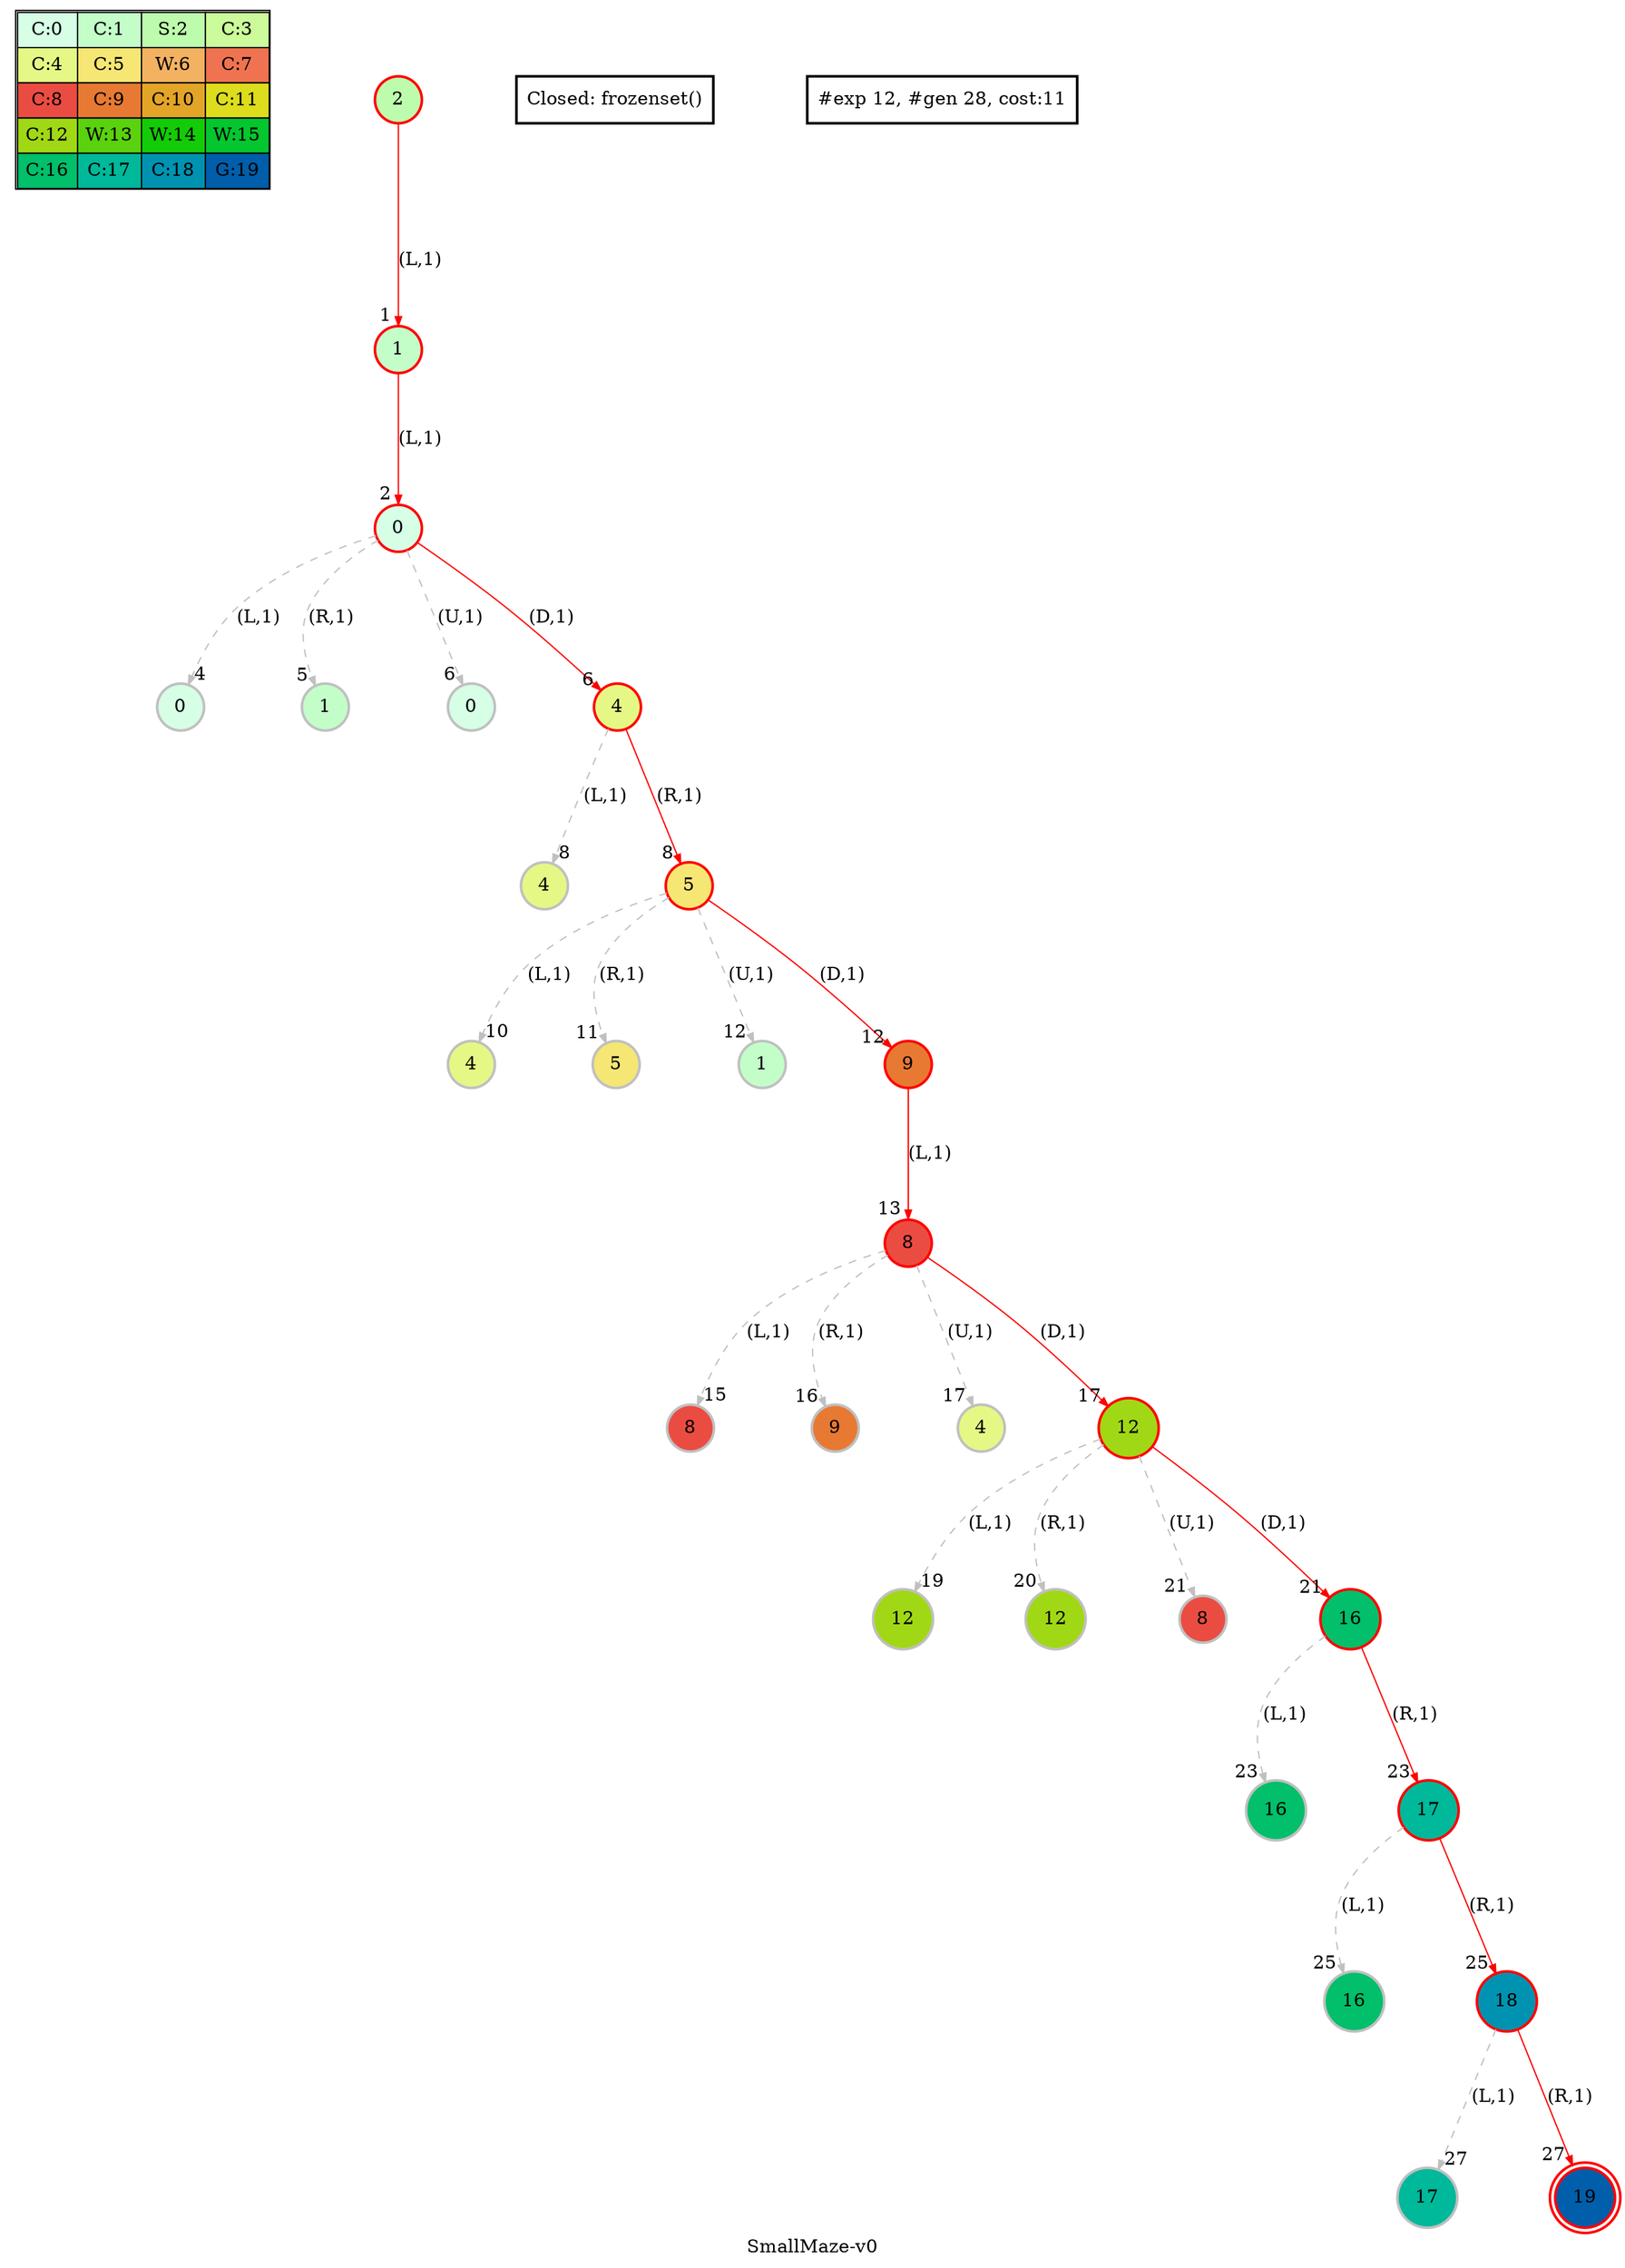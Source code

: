 digraph SmallMaze { label="SmallMaze-v0" nodesep=1 ranksep="1.2" node [shape=circle penwidth=2] edge [arrowsize=0.7] 
subgraph MAP {label=Map;map [shape=plaintext label=<<table border="1" cellpadding="5" cellspacing="0" cellborder="1"><tr><td bgcolor="0.39803922 0.15947579 0.99679532 1.        ">C:0</td><td bgcolor="0.35098039 0.23194764 0.99315867 1.        ">C:1</td><td bgcolor="0.29607843 0.31486959 0.98720184 1.        ">S:2</td><td bgcolor="0.24901961 0.38410575 0.98063477 1.        ">C:3</td></tr><tr><td bgcolor="0.19411765 0.46220388 0.97128103 1.        ">C:4</td><td bgcolor="0.14705882 0.52643216 0.96182564 1.        ">C:5</td><td bgcolor="0.09215686 0.59770746 0.94913494 1.        ">W:6</td><td bgcolor="0.0372549  0.66454018 0.93467977 1.        ">C:7</td></tr><tr><td bgcolor="0.00980392 0.71791192 0.92090552 1.        ">C:8</td><td bgcolor="0.06470588 0.77520398 0.9032472  1.        ">C:9</td><td bgcolor="0.11176471 0.81974048 0.88677369 1.        ">C:10</td><td bgcolor="0.16666667 0.8660254  0.8660254  1.        ">C:11</td></tr><tr><td bgcolor="0.21372549 0.9005867  0.84695821 1.        ">C:12</td><td bgcolor="0.26862745 0.93467977 0.82325295 1.        ">W:13</td><td bgcolor="0.32352941 0.96182564 0.79801723 1.        ">W:14</td><td bgcolor="0.37058824 0.97940977 0.77520398 1.        ">W:15</td></tr><tr><td bgcolor="0.4254902  0.99315867 0.74725253 1.        ">C:16</td><td bgcolor="0.47254902 0.99907048 0.72218645 1.        ">C:17</td><td bgcolor="0.52745098 0.99907048 0.69169844 1.        ">C:18</td><td bgcolor="0.5745098  0.99315867 0.66454018 1.        ">G:19</td></tr></table>>]} 
"0_2" [label=2 style=filled color=grey fillcolor="0.29607843 0.31486959 0.98720184 1.        " ];  
"0_2" [label=2 style=filled color=black color=red fillcolor="0.29607843 0.31486959 0.98720184 1.        " ];  "0_2.1-0" [label=1 style=filled color=grey color=red fillcolor="0.35098039 0.23194764 0.99315867 1.        " ];   "0_2" -> "0_2.1-0" [label="(L,1)" headlabel=" 1 " style="" color=grey color=red ]; "0_c" [label="Closed: frozenset()" shape=box]; 
"0_2.1-0" [label=1 style=filled color=black color=red fillcolor="0.35098039 0.23194764 0.99315867 1.        " ];  "0_2.1.0-0" [label=0 style=filled color=grey color=red fillcolor="0.39803922 0.15947579 0.99679532 1.        " ];   "0_2.1-0" -> "0_2.1.0-0" [label="(L,1)" headlabel=" 2 " style="" color=grey color=red ]; "0_c" [label="Closed: frozenset()" shape=box]; 
"0_2.1.0.0-0" [label=0 style=filled color=grey fillcolor="0.39803922 0.15947579 0.99679532 1.        " ];   "0_2.1.0-0" -> "0_2.1.0.0-0" [label="(L,1)" headlabel=" 4 " style="dashed" color=grey ]; "0_c" [label="Closed: frozenset()" shape=box]; 
"0_2.1.0.1-1" [label=1 style=filled color=grey fillcolor="0.35098039 0.23194764 0.99315867 1.        " ];   "0_2.1.0-0" -> "0_2.1.0.1-1" [label="(R,1)" headlabel=" 5 " style="dashed" color=grey ]; "0_c" [label="Closed: frozenset()" shape=box]; 
"0_2.1.0.0-2" [label=0 style=filled color=grey fillcolor="0.39803922 0.15947579 0.99679532 1.        " ];   "0_2.1.0-0" -> "0_2.1.0.0-2" [label="(U,1)" headlabel=" 6 " style="dashed" color=grey ]; "0_c" [label="Closed: frozenset()" shape=box]; 
"0_2.1.0-0" [label=0 style=filled color=black color=red fillcolor="0.39803922 0.15947579 0.99679532 1.        " ];  "0_2.1.0.4-3" [label=4 style=filled color=grey color=red fillcolor="0.19411765 0.46220388 0.97128103 1.        " ];   "0_2.1.0-0" -> "0_2.1.0.4-3" [label="(D,1)" headlabel=" 6 " style="" color=grey color=red ]; "0_c" [label="Closed: frozenset()" shape=box]; 
"0_2.1.0.4.4-0" [label=4 style=filled color=grey fillcolor="0.19411765 0.46220388 0.97128103 1.        " ];   "0_2.1.0.4-3" -> "0_2.1.0.4.4-0" [label="(L,1)" headlabel=" 8 " style="dashed" color=grey ]; "0_c" [label="Closed: frozenset()" shape=box]; 
"0_2.1.0.4-3" [label=4 style=filled color=black color=red fillcolor="0.19411765 0.46220388 0.97128103 1.        " ];  "0_2.1.0.4.5-1" [label=5 style=filled color=grey color=red fillcolor="0.14705882 0.52643216 0.96182564 1.        " ];   "0_2.1.0.4-3" -> "0_2.1.0.4.5-1" [label="(R,1)" headlabel=" 8 " style="" color=grey color=red ]; "0_c" [label="Closed: frozenset()" shape=box]; 
"0_2.1.0.4.5.4-0" [label=4 style=filled color=grey fillcolor="0.19411765 0.46220388 0.97128103 1.        " ];   "0_2.1.0.4.5-1" -> "0_2.1.0.4.5.4-0" [label="(L,1)" headlabel=" 10 " style="dashed" color=grey ]; "0_c" [label="Closed: frozenset()" shape=box]; 
"0_2.1.0.4.5.5-1" [label=5 style=filled color=grey fillcolor="0.14705882 0.52643216 0.96182564 1.        " ];   "0_2.1.0.4.5-1" -> "0_2.1.0.4.5.5-1" [label="(R,1)" headlabel=" 11 " style="dashed" color=grey ]; "0_c" [label="Closed: frozenset()" shape=box]; 
"0_2.1.0.4.5.1-2" [label=1 style=filled color=grey fillcolor="0.35098039 0.23194764 0.99315867 1.        " ];   "0_2.1.0.4.5-1" -> "0_2.1.0.4.5.1-2" [label="(U,1)" headlabel=" 12 " style="dashed" color=grey ]; "0_c" [label="Closed: frozenset()" shape=box]; 
"0_2.1.0.4.5-1" [label=5 style=filled color=black color=red fillcolor="0.14705882 0.52643216 0.96182564 1.        " ];  "0_2.1.0.4.5.9-3" [label=9 style=filled color=grey color=red fillcolor="0.06470588 0.77520398 0.9032472  1.        " ];   "0_2.1.0.4.5-1" -> "0_2.1.0.4.5.9-3" [label="(D,1)" headlabel=" 12 " style="" color=grey color=red ]; "0_c" [label="Closed: frozenset()" shape=box]; 
"0_2.1.0.4.5.9-3" [label=9 style=filled color=black color=red fillcolor="0.06470588 0.77520398 0.9032472  1.        " ];  "0_2.1.0.4.5.9.8-0" [label=8 style=filled color=grey color=red fillcolor="0.00980392 0.71791192 0.92090552 1.        " ];   "0_2.1.0.4.5.9-3" -> "0_2.1.0.4.5.9.8-0" [label="(L,1)" headlabel=" 13 " style="" color=grey color=red ]; "0_c" [label="Closed: frozenset()" shape=box]; 
"0_2.1.0.4.5.9.8.8-0" [label=8 style=filled color=grey fillcolor="0.00980392 0.71791192 0.92090552 1.        " ];   "0_2.1.0.4.5.9.8-0" -> "0_2.1.0.4.5.9.8.8-0" [label="(L,1)" headlabel=" 15 " style="dashed" color=grey ]; "0_c" [label="Closed: frozenset()" shape=box]; 
"0_2.1.0.4.5.9.8.9-1" [label=9 style=filled color=grey fillcolor="0.06470588 0.77520398 0.9032472  1.        " ];   "0_2.1.0.4.5.9.8-0" -> "0_2.1.0.4.5.9.8.9-1" [label="(R,1)" headlabel=" 16 " style="dashed" color=grey ]; "0_c" [label="Closed: frozenset()" shape=box]; 
"0_2.1.0.4.5.9.8.4-2" [label=4 style=filled color=grey fillcolor="0.19411765 0.46220388 0.97128103 1.        " ];   "0_2.1.0.4.5.9.8-0" -> "0_2.1.0.4.5.9.8.4-2" [label="(U,1)" headlabel=" 17 " style="dashed" color=grey ]; "0_c" [label="Closed: frozenset()" shape=box]; 
"0_2.1.0.4.5.9.8-0" [label=8 style=filled color=black color=red fillcolor="0.00980392 0.71791192 0.92090552 1.        " ];  "0_2.1.0.4.5.9.8.12-3" [label=12 style=filled color=grey color=red fillcolor="0.21372549 0.9005867  0.84695821 1.        " ];   "0_2.1.0.4.5.9.8-0" -> "0_2.1.0.4.5.9.8.12-3" [label="(D,1)" headlabel=" 17 " style="" color=grey color=red ]; "0_c" [label="Closed: frozenset()" shape=box]; 
"0_2.1.0.4.5.9.8.12.12-0" [label=12 style=filled color=grey fillcolor="0.21372549 0.9005867  0.84695821 1.        " ];   "0_2.1.0.4.5.9.8.12-3" -> "0_2.1.0.4.5.9.8.12.12-0" [label="(L,1)" headlabel=" 19 " style="dashed" color=grey ]; "0_c" [label="Closed: frozenset()" shape=box]; 
"0_2.1.0.4.5.9.8.12.12-1" [label=12 style=filled color=grey fillcolor="0.21372549 0.9005867  0.84695821 1.        " ];   "0_2.1.0.4.5.9.8.12-3" -> "0_2.1.0.4.5.9.8.12.12-1" [label="(R,1)" headlabel=" 20 " style="dashed" color=grey ]; "0_c" [label="Closed: frozenset()" shape=box]; 
"0_2.1.0.4.5.9.8.12.8-2" [label=8 style=filled color=grey fillcolor="0.00980392 0.71791192 0.92090552 1.        " ];   "0_2.1.0.4.5.9.8.12-3" -> "0_2.1.0.4.5.9.8.12.8-2" [label="(U,1)" headlabel=" 21 " style="dashed" color=grey ]; "0_c" [label="Closed: frozenset()" shape=box]; 
"0_2.1.0.4.5.9.8.12-3" [label=12 style=filled color=black color=red fillcolor="0.21372549 0.9005867  0.84695821 1.        " ];  "0_2.1.0.4.5.9.8.12.16-3" [label=16 style=filled color=grey color=red fillcolor="0.4254902  0.99315867 0.74725253 1.        " ];   "0_2.1.0.4.5.9.8.12-3" -> "0_2.1.0.4.5.9.8.12.16-3" [label="(D,1)" headlabel=" 21 " style="" color=grey color=red ]; "0_c" [label="Closed: frozenset()" shape=box]; 
"0_2.1.0.4.5.9.8.12.16.16-0" [label=16 style=filled color=grey fillcolor="0.4254902  0.99315867 0.74725253 1.        " ];   "0_2.1.0.4.5.9.8.12.16-3" -> "0_2.1.0.4.5.9.8.12.16.16-0" [label="(L,1)" headlabel=" 23 " style="dashed" color=grey ]; "0_c" [label="Closed: frozenset()" shape=box]; 
"0_2.1.0.4.5.9.8.12.16-3" [label=16 style=filled color=black color=red fillcolor="0.4254902  0.99315867 0.74725253 1.        " ];  "0_2.1.0.4.5.9.8.12.16.17-1" [label=17 style=filled color=grey color=red fillcolor="0.47254902 0.99907048 0.72218645 1.        " ];   "0_2.1.0.4.5.9.8.12.16-3" -> "0_2.1.0.4.5.9.8.12.16.17-1" [label="(R,1)" headlabel=" 23 " style="" color=grey color=red ]; "0_c" [label="Closed: frozenset()" shape=box]; 
"0_2.1.0.4.5.9.8.12.16.17.16-0" [label=16 style=filled color=grey fillcolor="0.4254902  0.99315867 0.74725253 1.        " ];   "0_2.1.0.4.5.9.8.12.16.17-1" -> "0_2.1.0.4.5.9.8.12.16.17.16-0" [label="(L,1)" headlabel=" 25 " style="dashed" color=grey ]; "0_c" [label="Closed: frozenset()" shape=box]; 
"0_2.1.0.4.5.9.8.12.16.17-1" [label=17 style=filled color=black color=red fillcolor="0.47254902 0.99907048 0.72218645 1.        " ];  "0_2.1.0.4.5.9.8.12.16.17.18-1" [label=18 style=filled color=grey color=red fillcolor="0.52745098 0.99907048 0.69169844 1.        " ];   "0_2.1.0.4.5.9.8.12.16.17-1" -> "0_2.1.0.4.5.9.8.12.16.17.18-1" [label="(R,1)" headlabel=" 25 " style="" color=grey color=red ]; "0_c" [label="Closed: frozenset()" shape=box]; 
"0_2.1.0.4.5.9.8.12.16.17.18.17-0" [label=17 style=filled color=grey fillcolor="0.47254902 0.99907048 0.72218645 1.        " ];   "0_2.1.0.4.5.9.8.12.16.17.18-1" -> "0_2.1.0.4.5.9.8.12.16.17.18.17-0" [label="(L,1)" headlabel=" 27 " style="dashed" color=grey ]; "0_c" [label="Closed: frozenset()" shape=box]; 

"0_2.1.0.4.5.9.8.12.16.17.18-1" [label=18 style=filled color=black color=red fillcolor="0.52745098 0.99907048 0.69169844 1.        " ];  "0_2.1.0.4.5.9.8.12.16.17.18.19-1" [label=19 style=filled color=black color=red fillcolor="0.5745098  0.99315867 0.66454018 1.        " peripheries=2]; /*GOALSTATE*/  "0_2.1.0.4.5.9.8.12.16.17.18-1" -> "0_2.1.0.4.5.9.8.12.16.17.18.19-1" [label="(R,1)" headlabel=" 27 " style="" color=grey color=red ]; "0_c" [label="Closed: frozenset()" shape=box];
"#exp 12, #gen 28, cost:11" [ shape=box ]; }
